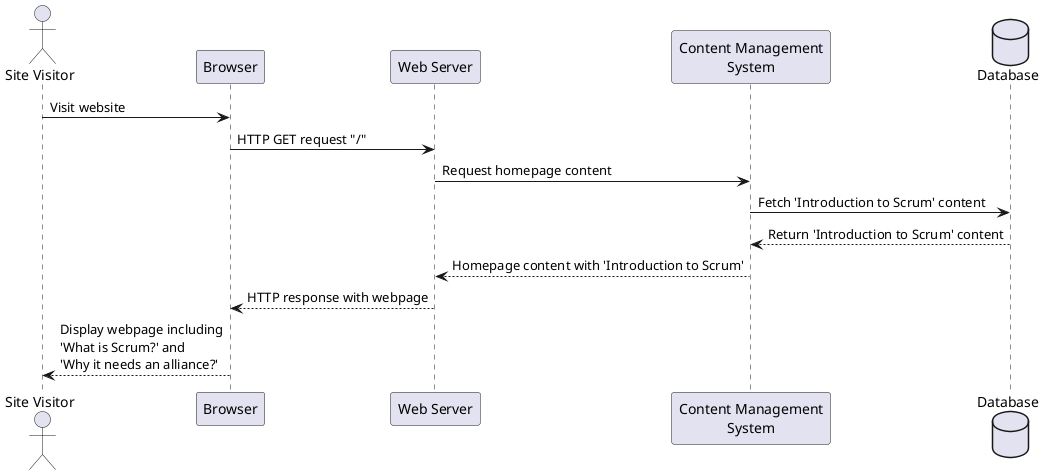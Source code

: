 @startuml
actor Visitor as "Site Visitor"
participant Browser
participant WebServer as "Web Server"
participant CMS as "Content Management\nSystem"
database DB as "Database"

Visitor -> Browser: Visit website
Browser -> WebServer: HTTP GET request "/"
WebServer -> CMS: Request homepage content
CMS -> DB: Fetch 'Introduction to Scrum' content
DB --> CMS: Return 'Introduction to Scrum' content
CMS --> WebServer: Homepage content with 'Introduction to Scrum'
WebServer --> Browser: HTTP response with webpage
Browser --> Visitor: Display webpage including\n'What is Scrum?' and\n'Why it needs an alliance?'

@enduml